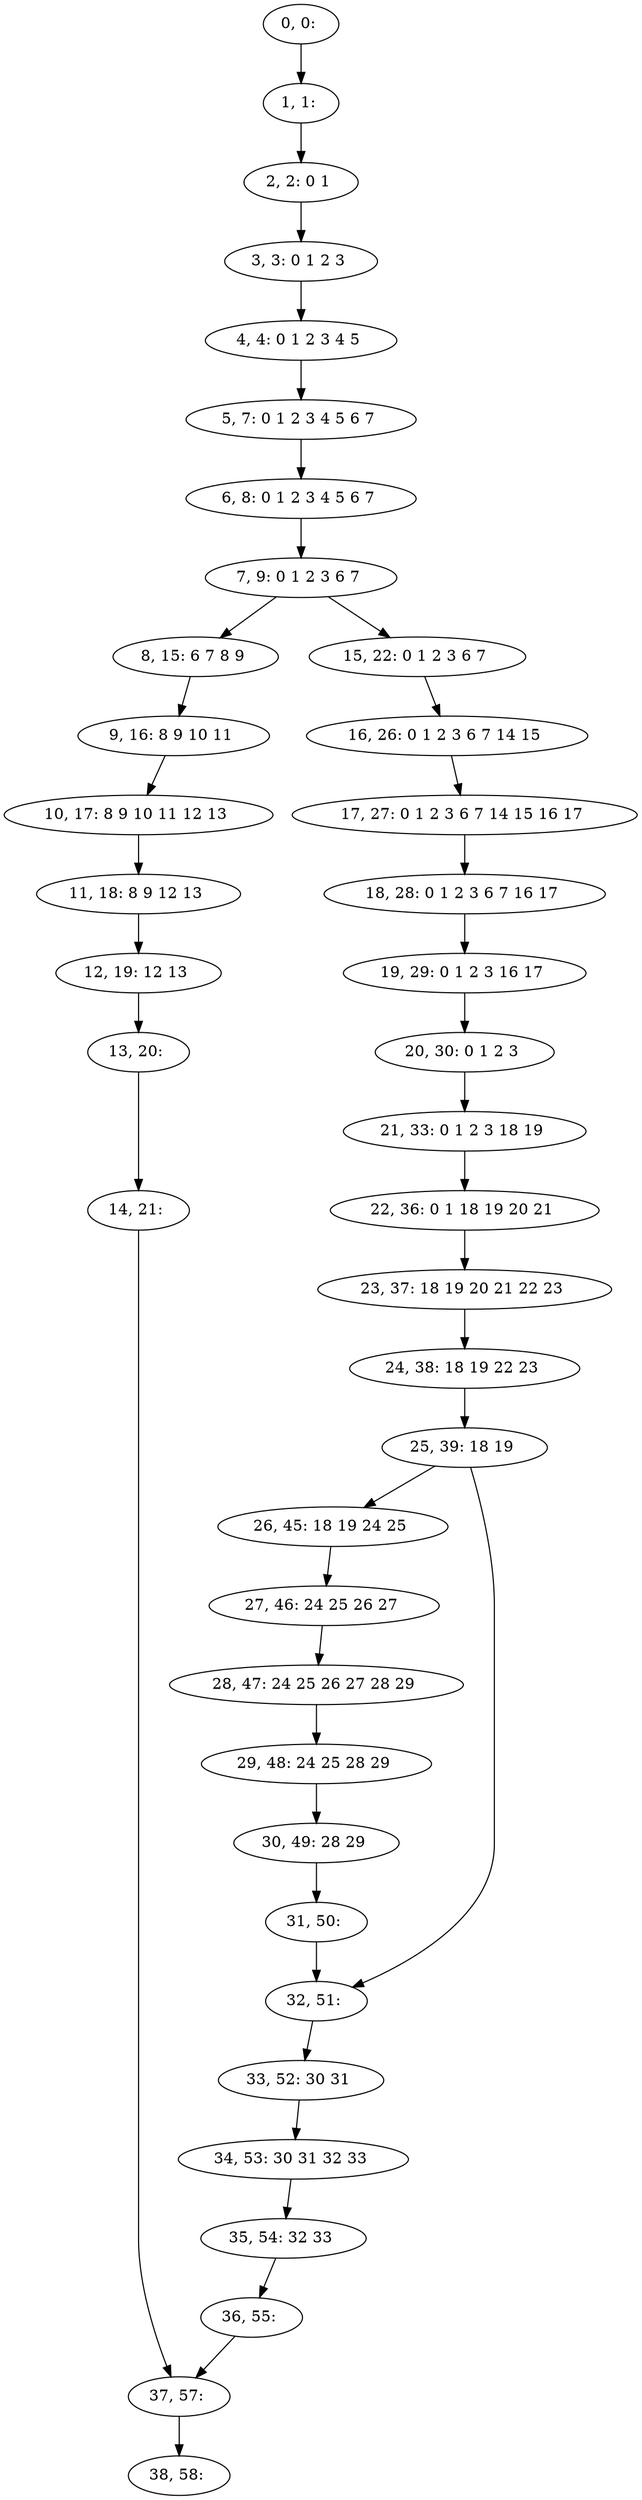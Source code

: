 digraph G {
0[label="0, 0: "];
1[label="1, 1: "];
2[label="2, 2: 0 1 "];
3[label="3, 3: 0 1 2 3 "];
4[label="4, 4: 0 1 2 3 4 5 "];
5[label="5, 7: 0 1 2 3 4 5 6 7 "];
6[label="6, 8: 0 1 2 3 4 5 6 7 "];
7[label="7, 9: 0 1 2 3 6 7 "];
8[label="8, 15: 6 7 8 9 "];
9[label="9, 16: 8 9 10 11 "];
10[label="10, 17: 8 9 10 11 12 13 "];
11[label="11, 18: 8 9 12 13 "];
12[label="12, 19: 12 13 "];
13[label="13, 20: "];
14[label="14, 21: "];
15[label="15, 22: 0 1 2 3 6 7 "];
16[label="16, 26: 0 1 2 3 6 7 14 15 "];
17[label="17, 27: 0 1 2 3 6 7 14 15 16 17 "];
18[label="18, 28: 0 1 2 3 6 7 16 17 "];
19[label="19, 29: 0 1 2 3 16 17 "];
20[label="20, 30: 0 1 2 3 "];
21[label="21, 33: 0 1 2 3 18 19 "];
22[label="22, 36: 0 1 18 19 20 21 "];
23[label="23, 37: 18 19 20 21 22 23 "];
24[label="24, 38: 18 19 22 23 "];
25[label="25, 39: 18 19 "];
26[label="26, 45: 18 19 24 25 "];
27[label="27, 46: 24 25 26 27 "];
28[label="28, 47: 24 25 26 27 28 29 "];
29[label="29, 48: 24 25 28 29 "];
30[label="30, 49: 28 29 "];
31[label="31, 50: "];
32[label="32, 51: "];
33[label="33, 52: 30 31 "];
34[label="34, 53: 30 31 32 33 "];
35[label="35, 54: 32 33 "];
36[label="36, 55: "];
37[label="37, 57: "];
38[label="38, 58: "];
0->1 ;
1->2 ;
2->3 ;
3->4 ;
4->5 ;
5->6 ;
6->7 ;
7->8 ;
7->15 ;
8->9 ;
9->10 ;
10->11 ;
11->12 ;
12->13 ;
13->14 ;
14->37 ;
15->16 ;
16->17 ;
17->18 ;
18->19 ;
19->20 ;
20->21 ;
21->22 ;
22->23 ;
23->24 ;
24->25 ;
25->26 ;
25->32 ;
26->27 ;
27->28 ;
28->29 ;
29->30 ;
30->31 ;
31->32 ;
32->33 ;
33->34 ;
34->35 ;
35->36 ;
36->37 ;
37->38 ;
}

